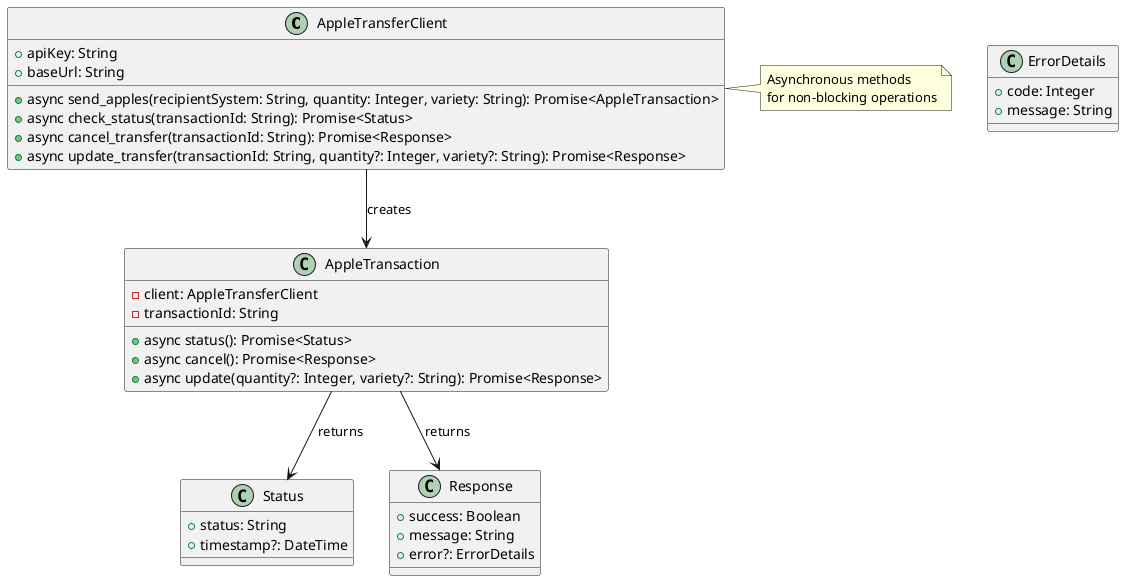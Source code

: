 @startuml AppleTransfer SDK class diagram

class AppleTransferClient {
    +apiKey: String
    +baseUrl: String
    +async send_apples(recipientSystem: String, quantity: Integer, variety: String): Promise<AppleTransaction>
    +async check_status(transactionId: String): Promise<Status>
    +async cancel_transfer(transactionId: String): Promise<Response>
    +async update_transfer(transactionId: String, quantity?: Integer, variety?: String): Promise<Response>
}

class AppleTransaction {
    -client: AppleTransferClient
    -transactionId: String
    +async status(): Promise<Status>
    +async cancel(): Promise<Response>
    +async update(quantity?: Integer, variety?: String): Promise<Response>
}

AppleTransferClient --> AppleTransaction : creates

note right of AppleTransferClient : Asynchronous methods\nfor non-blocking operations

class Status {
    +status: String
    +timestamp?: DateTime
}

class Response {
    +success: Boolean
    +message: String
    +error?: ErrorDetails
}

class ErrorDetails {
    +code: Integer
    +message: String
}

AppleTransaction --> Status : returns
AppleTransaction --> Response : returns

@enduml